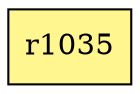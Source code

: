 digraph G {
rankdir=BT;ranksep="2.0";
"r1035" [shape=record,fillcolor=khaki1,style=filled,label="{r1035}"];
}